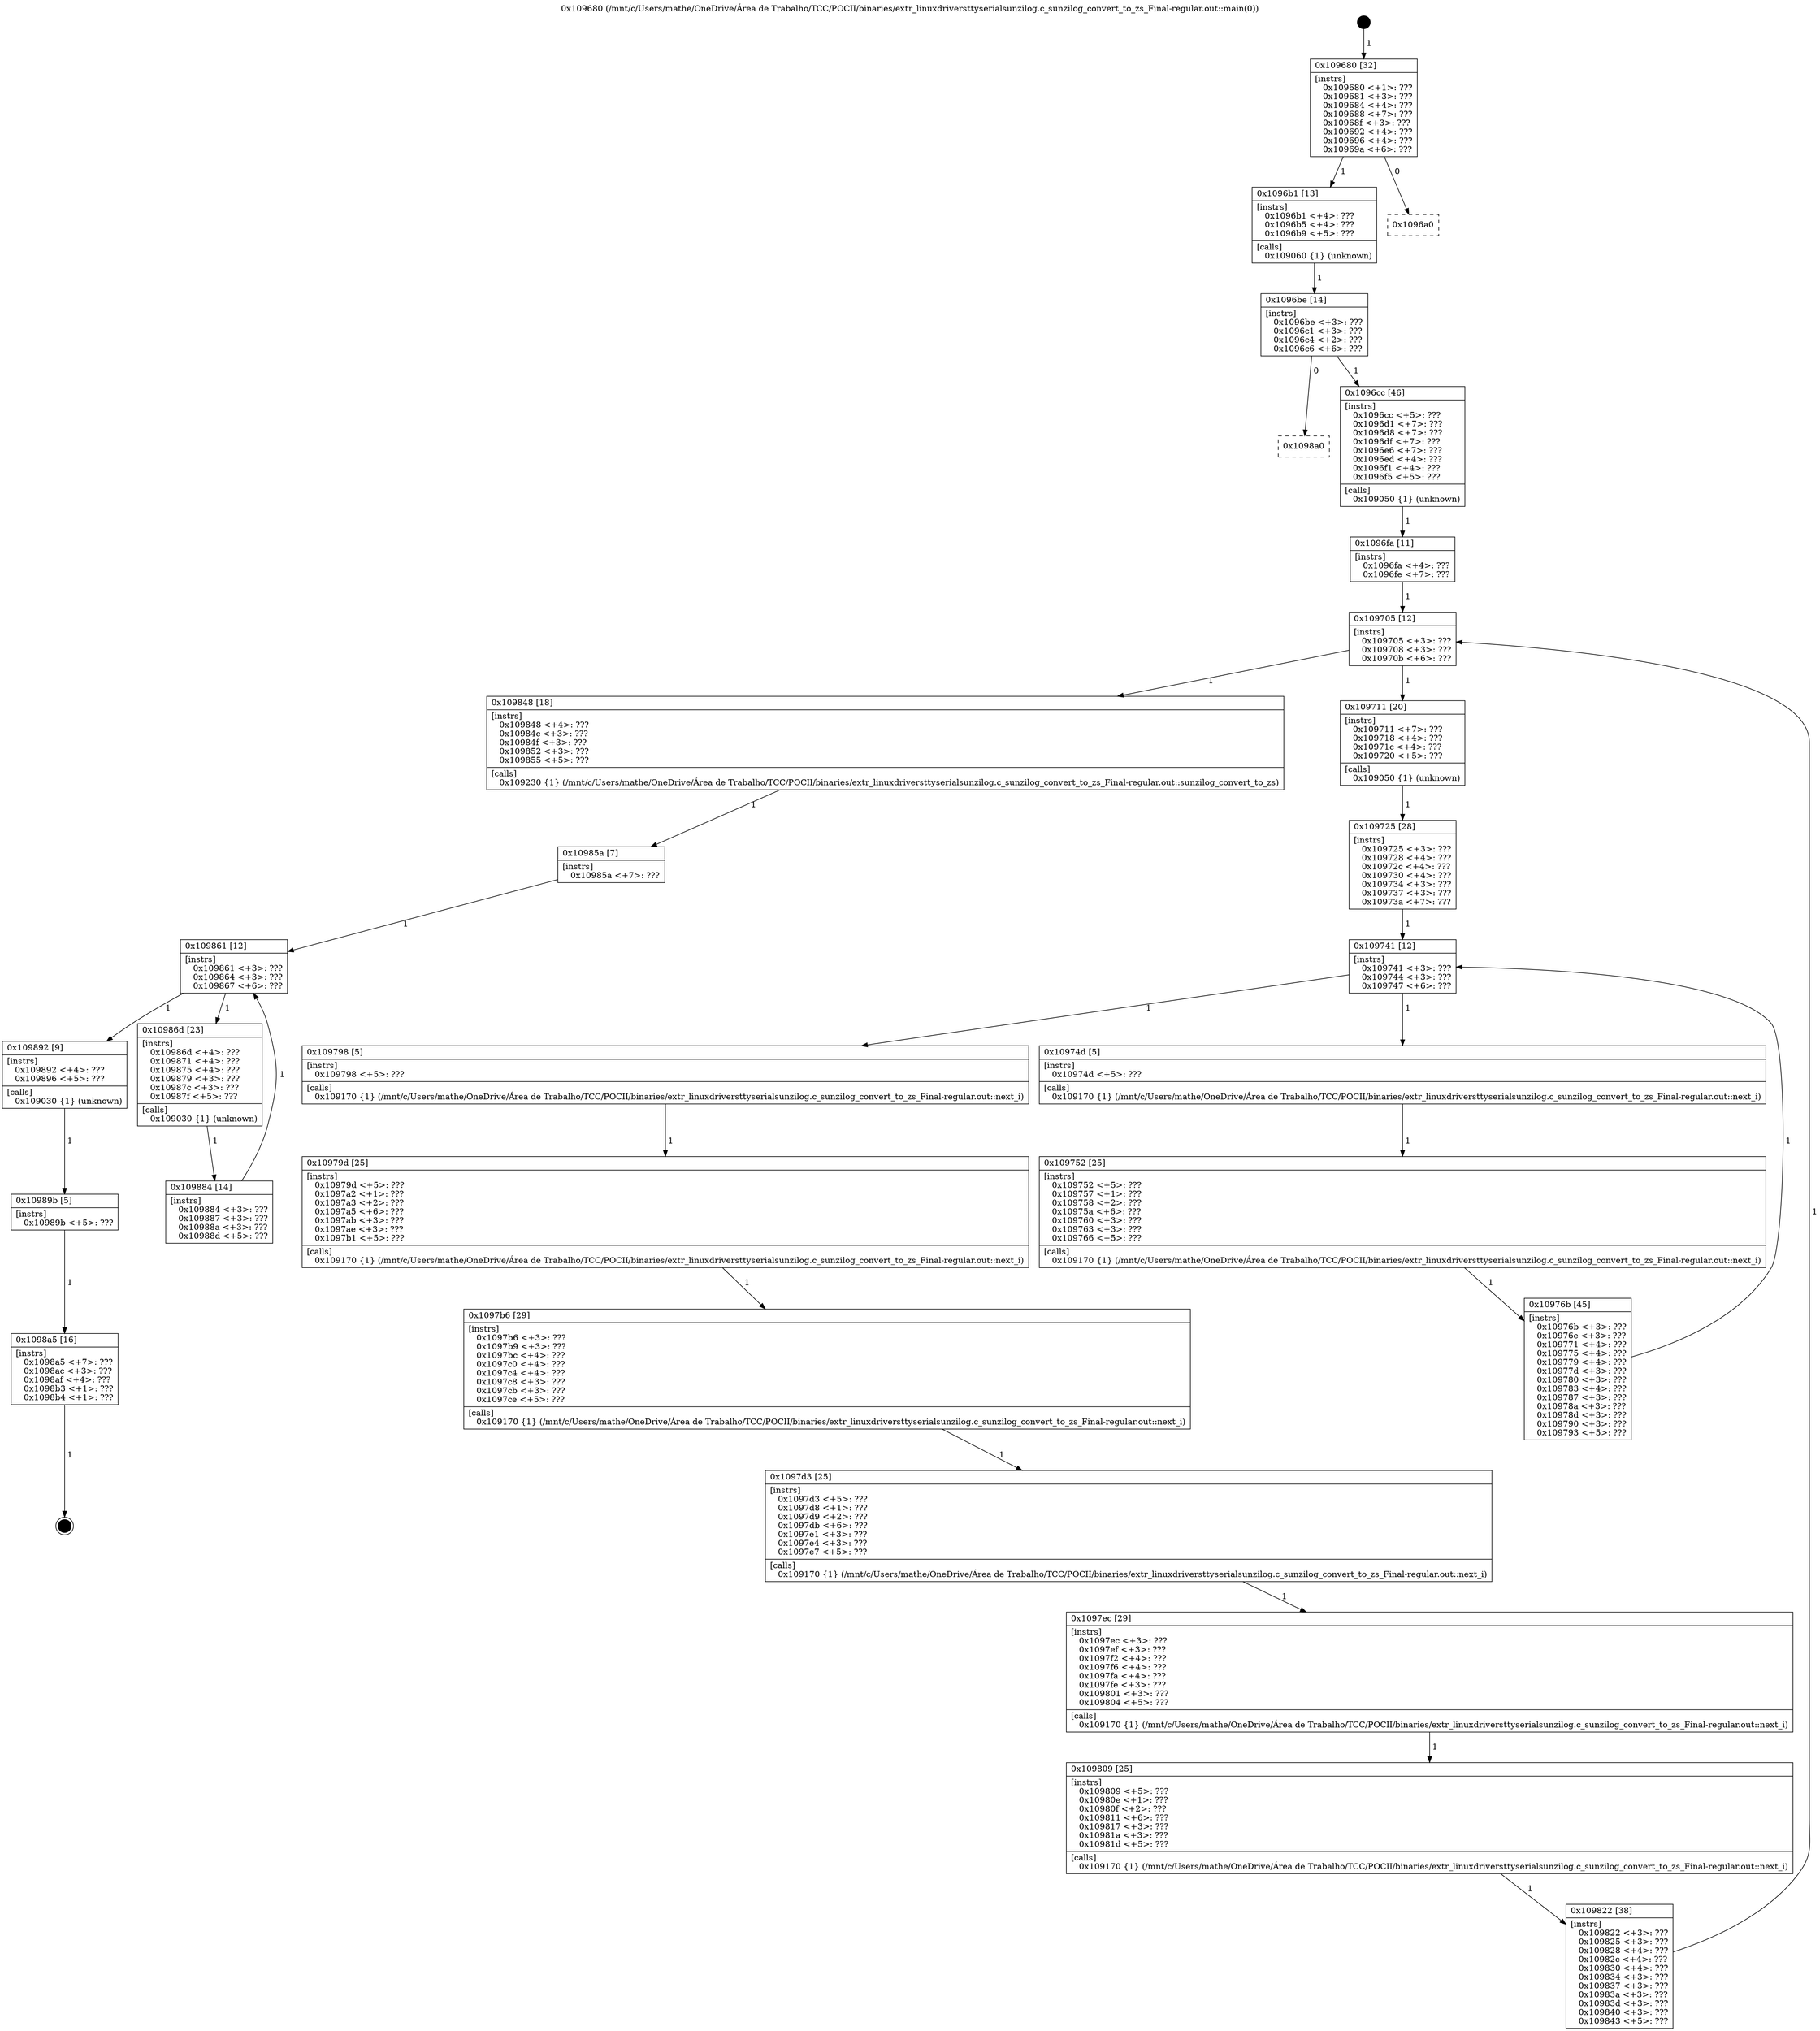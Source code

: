 digraph "0x109680" {
  label = "0x109680 (/mnt/c/Users/mathe/OneDrive/Área de Trabalho/TCC/POCII/binaries/extr_linuxdriversttyserialsunzilog.c_sunzilog_convert_to_zs_Final-regular.out::main(0))"
  labelloc = "t"
  node[shape=record]

  Entry [label="",width=0.3,height=0.3,shape=circle,fillcolor=black,style=filled]
  "0x109680" [label="{
     0x109680 [32]\l
     | [instrs]\l
     &nbsp;&nbsp;0x109680 \<+1\>: ???\l
     &nbsp;&nbsp;0x109681 \<+3\>: ???\l
     &nbsp;&nbsp;0x109684 \<+4\>: ???\l
     &nbsp;&nbsp;0x109688 \<+7\>: ???\l
     &nbsp;&nbsp;0x10968f \<+3\>: ???\l
     &nbsp;&nbsp;0x109692 \<+4\>: ???\l
     &nbsp;&nbsp;0x109696 \<+4\>: ???\l
     &nbsp;&nbsp;0x10969a \<+6\>: ???\l
  }"]
  "0x1096b1" [label="{
     0x1096b1 [13]\l
     | [instrs]\l
     &nbsp;&nbsp;0x1096b1 \<+4\>: ???\l
     &nbsp;&nbsp;0x1096b5 \<+4\>: ???\l
     &nbsp;&nbsp;0x1096b9 \<+5\>: ???\l
     | [calls]\l
     &nbsp;&nbsp;0x109060 \{1\} (unknown)\l
  }"]
  "0x1096a0" [label="{
     0x1096a0\l
  }", style=dashed]
  "0x1096be" [label="{
     0x1096be [14]\l
     | [instrs]\l
     &nbsp;&nbsp;0x1096be \<+3\>: ???\l
     &nbsp;&nbsp;0x1096c1 \<+3\>: ???\l
     &nbsp;&nbsp;0x1096c4 \<+2\>: ???\l
     &nbsp;&nbsp;0x1096c6 \<+6\>: ???\l
  }"]
  "0x1098a0" [label="{
     0x1098a0\l
  }", style=dashed]
  "0x1096cc" [label="{
     0x1096cc [46]\l
     | [instrs]\l
     &nbsp;&nbsp;0x1096cc \<+5\>: ???\l
     &nbsp;&nbsp;0x1096d1 \<+7\>: ???\l
     &nbsp;&nbsp;0x1096d8 \<+7\>: ???\l
     &nbsp;&nbsp;0x1096df \<+7\>: ???\l
     &nbsp;&nbsp;0x1096e6 \<+7\>: ???\l
     &nbsp;&nbsp;0x1096ed \<+4\>: ???\l
     &nbsp;&nbsp;0x1096f1 \<+4\>: ???\l
     &nbsp;&nbsp;0x1096f5 \<+5\>: ???\l
     | [calls]\l
     &nbsp;&nbsp;0x109050 \{1\} (unknown)\l
  }"]
  Exit [label="",width=0.3,height=0.3,shape=circle,fillcolor=black,style=filled,peripheries=2]
  "0x109705" [label="{
     0x109705 [12]\l
     | [instrs]\l
     &nbsp;&nbsp;0x109705 \<+3\>: ???\l
     &nbsp;&nbsp;0x109708 \<+3\>: ???\l
     &nbsp;&nbsp;0x10970b \<+6\>: ???\l
  }"]
  "0x109848" [label="{
     0x109848 [18]\l
     | [instrs]\l
     &nbsp;&nbsp;0x109848 \<+4\>: ???\l
     &nbsp;&nbsp;0x10984c \<+3\>: ???\l
     &nbsp;&nbsp;0x10984f \<+3\>: ???\l
     &nbsp;&nbsp;0x109852 \<+3\>: ???\l
     &nbsp;&nbsp;0x109855 \<+5\>: ???\l
     | [calls]\l
     &nbsp;&nbsp;0x109230 \{1\} (/mnt/c/Users/mathe/OneDrive/Área de Trabalho/TCC/POCII/binaries/extr_linuxdriversttyserialsunzilog.c_sunzilog_convert_to_zs_Final-regular.out::sunzilog_convert_to_zs)\l
  }"]
  "0x109711" [label="{
     0x109711 [20]\l
     | [instrs]\l
     &nbsp;&nbsp;0x109711 \<+7\>: ???\l
     &nbsp;&nbsp;0x109718 \<+4\>: ???\l
     &nbsp;&nbsp;0x10971c \<+4\>: ???\l
     &nbsp;&nbsp;0x109720 \<+5\>: ???\l
     | [calls]\l
     &nbsp;&nbsp;0x109050 \{1\} (unknown)\l
  }"]
  "0x109741" [label="{
     0x109741 [12]\l
     | [instrs]\l
     &nbsp;&nbsp;0x109741 \<+3\>: ???\l
     &nbsp;&nbsp;0x109744 \<+3\>: ???\l
     &nbsp;&nbsp;0x109747 \<+6\>: ???\l
  }"]
  "0x109798" [label="{
     0x109798 [5]\l
     | [instrs]\l
     &nbsp;&nbsp;0x109798 \<+5\>: ???\l
     | [calls]\l
     &nbsp;&nbsp;0x109170 \{1\} (/mnt/c/Users/mathe/OneDrive/Área de Trabalho/TCC/POCII/binaries/extr_linuxdriversttyserialsunzilog.c_sunzilog_convert_to_zs_Final-regular.out::next_i)\l
  }"]
  "0x10974d" [label="{
     0x10974d [5]\l
     | [instrs]\l
     &nbsp;&nbsp;0x10974d \<+5\>: ???\l
     | [calls]\l
     &nbsp;&nbsp;0x109170 \{1\} (/mnt/c/Users/mathe/OneDrive/Área de Trabalho/TCC/POCII/binaries/extr_linuxdriversttyserialsunzilog.c_sunzilog_convert_to_zs_Final-regular.out::next_i)\l
  }"]
  "0x109752" [label="{
     0x109752 [25]\l
     | [instrs]\l
     &nbsp;&nbsp;0x109752 \<+5\>: ???\l
     &nbsp;&nbsp;0x109757 \<+1\>: ???\l
     &nbsp;&nbsp;0x109758 \<+2\>: ???\l
     &nbsp;&nbsp;0x10975a \<+6\>: ???\l
     &nbsp;&nbsp;0x109760 \<+3\>: ???\l
     &nbsp;&nbsp;0x109763 \<+3\>: ???\l
     &nbsp;&nbsp;0x109766 \<+5\>: ???\l
     | [calls]\l
     &nbsp;&nbsp;0x109170 \{1\} (/mnt/c/Users/mathe/OneDrive/Área de Trabalho/TCC/POCII/binaries/extr_linuxdriversttyserialsunzilog.c_sunzilog_convert_to_zs_Final-regular.out::next_i)\l
  }"]
  "0x10976b" [label="{
     0x10976b [45]\l
     | [instrs]\l
     &nbsp;&nbsp;0x10976b \<+3\>: ???\l
     &nbsp;&nbsp;0x10976e \<+3\>: ???\l
     &nbsp;&nbsp;0x109771 \<+4\>: ???\l
     &nbsp;&nbsp;0x109775 \<+4\>: ???\l
     &nbsp;&nbsp;0x109779 \<+4\>: ???\l
     &nbsp;&nbsp;0x10977d \<+3\>: ???\l
     &nbsp;&nbsp;0x109780 \<+3\>: ???\l
     &nbsp;&nbsp;0x109783 \<+4\>: ???\l
     &nbsp;&nbsp;0x109787 \<+3\>: ???\l
     &nbsp;&nbsp;0x10978a \<+3\>: ???\l
     &nbsp;&nbsp;0x10978d \<+3\>: ???\l
     &nbsp;&nbsp;0x109790 \<+3\>: ???\l
     &nbsp;&nbsp;0x109793 \<+5\>: ???\l
  }"]
  "0x109725" [label="{
     0x109725 [28]\l
     | [instrs]\l
     &nbsp;&nbsp;0x109725 \<+3\>: ???\l
     &nbsp;&nbsp;0x109728 \<+4\>: ???\l
     &nbsp;&nbsp;0x10972c \<+4\>: ???\l
     &nbsp;&nbsp;0x109730 \<+4\>: ???\l
     &nbsp;&nbsp;0x109734 \<+3\>: ???\l
     &nbsp;&nbsp;0x109737 \<+3\>: ???\l
     &nbsp;&nbsp;0x10973a \<+7\>: ???\l
  }"]
  "0x10979d" [label="{
     0x10979d [25]\l
     | [instrs]\l
     &nbsp;&nbsp;0x10979d \<+5\>: ???\l
     &nbsp;&nbsp;0x1097a2 \<+1\>: ???\l
     &nbsp;&nbsp;0x1097a3 \<+2\>: ???\l
     &nbsp;&nbsp;0x1097a5 \<+6\>: ???\l
     &nbsp;&nbsp;0x1097ab \<+3\>: ???\l
     &nbsp;&nbsp;0x1097ae \<+3\>: ???\l
     &nbsp;&nbsp;0x1097b1 \<+5\>: ???\l
     | [calls]\l
     &nbsp;&nbsp;0x109170 \{1\} (/mnt/c/Users/mathe/OneDrive/Área de Trabalho/TCC/POCII/binaries/extr_linuxdriversttyserialsunzilog.c_sunzilog_convert_to_zs_Final-regular.out::next_i)\l
  }"]
  "0x1097b6" [label="{
     0x1097b6 [29]\l
     | [instrs]\l
     &nbsp;&nbsp;0x1097b6 \<+3\>: ???\l
     &nbsp;&nbsp;0x1097b9 \<+3\>: ???\l
     &nbsp;&nbsp;0x1097bc \<+4\>: ???\l
     &nbsp;&nbsp;0x1097c0 \<+4\>: ???\l
     &nbsp;&nbsp;0x1097c4 \<+4\>: ???\l
     &nbsp;&nbsp;0x1097c8 \<+3\>: ???\l
     &nbsp;&nbsp;0x1097cb \<+3\>: ???\l
     &nbsp;&nbsp;0x1097ce \<+5\>: ???\l
     | [calls]\l
     &nbsp;&nbsp;0x109170 \{1\} (/mnt/c/Users/mathe/OneDrive/Área de Trabalho/TCC/POCII/binaries/extr_linuxdriversttyserialsunzilog.c_sunzilog_convert_to_zs_Final-regular.out::next_i)\l
  }"]
  "0x1097d3" [label="{
     0x1097d3 [25]\l
     | [instrs]\l
     &nbsp;&nbsp;0x1097d3 \<+5\>: ???\l
     &nbsp;&nbsp;0x1097d8 \<+1\>: ???\l
     &nbsp;&nbsp;0x1097d9 \<+2\>: ???\l
     &nbsp;&nbsp;0x1097db \<+6\>: ???\l
     &nbsp;&nbsp;0x1097e1 \<+3\>: ???\l
     &nbsp;&nbsp;0x1097e4 \<+3\>: ???\l
     &nbsp;&nbsp;0x1097e7 \<+5\>: ???\l
     | [calls]\l
     &nbsp;&nbsp;0x109170 \{1\} (/mnt/c/Users/mathe/OneDrive/Área de Trabalho/TCC/POCII/binaries/extr_linuxdriversttyserialsunzilog.c_sunzilog_convert_to_zs_Final-regular.out::next_i)\l
  }"]
  "0x1097ec" [label="{
     0x1097ec [29]\l
     | [instrs]\l
     &nbsp;&nbsp;0x1097ec \<+3\>: ???\l
     &nbsp;&nbsp;0x1097ef \<+3\>: ???\l
     &nbsp;&nbsp;0x1097f2 \<+4\>: ???\l
     &nbsp;&nbsp;0x1097f6 \<+4\>: ???\l
     &nbsp;&nbsp;0x1097fa \<+4\>: ???\l
     &nbsp;&nbsp;0x1097fe \<+3\>: ???\l
     &nbsp;&nbsp;0x109801 \<+3\>: ???\l
     &nbsp;&nbsp;0x109804 \<+5\>: ???\l
     | [calls]\l
     &nbsp;&nbsp;0x109170 \{1\} (/mnt/c/Users/mathe/OneDrive/Área de Trabalho/TCC/POCII/binaries/extr_linuxdriversttyserialsunzilog.c_sunzilog_convert_to_zs_Final-regular.out::next_i)\l
  }"]
  "0x109809" [label="{
     0x109809 [25]\l
     | [instrs]\l
     &nbsp;&nbsp;0x109809 \<+5\>: ???\l
     &nbsp;&nbsp;0x10980e \<+1\>: ???\l
     &nbsp;&nbsp;0x10980f \<+2\>: ???\l
     &nbsp;&nbsp;0x109811 \<+6\>: ???\l
     &nbsp;&nbsp;0x109817 \<+3\>: ???\l
     &nbsp;&nbsp;0x10981a \<+3\>: ???\l
     &nbsp;&nbsp;0x10981d \<+5\>: ???\l
     | [calls]\l
     &nbsp;&nbsp;0x109170 \{1\} (/mnt/c/Users/mathe/OneDrive/Área de Trabalho/TCC/POCII/binaries/extr_linuxdriversttyserialsunzilog.c_sunzilog_convert_to_zs_Final-regular.out::next_i)\l
  }"]
  "0x109822" [label="{
     0x109822 [38]\l
     | [instrs]\l
     &nbsp;&nbsp;0x109822 \<+3\>: ???\l
     &nbsp;&nbsp;0x109825 \<+3\>: ???\l
     &nbsp;&nbsp;0x109828 \<+4\>: ???\l
     &nbsp;&nbsp;0x10982c \<+4\>: ???\l
     &nbsp;&nbsp;0x109830 \<+4\>: ???\l
     &nbsp;&nbsp;0x109834 \<+3\>: ???\l
     &nbsp;&nbsp;0x109837 \<+3\>: ???\l
     &nbsp;&nbsp;0x10983a \<+3\>: ???\l
     &nbsp;&nbsp;0x10983d \<+3\>: ???\l
     &nbsp;&nbsp;0x109840 \<+3\>: ???\l
     &nbsp;&nbsp;0x109843 \<+5\>: ???\l
  }"]
  "0x1096fa" [label="{
     0x1096fa [11]\l
     | [instrs]\l
     &nbsp;&nbsp;0x1096fa \<+4\>: ???\l
     &nbsp;&nbsp;0x1096fe \<+7\>: ???\l
  }"]
  "0x109861" [label="{
     0x109861 [12]\l
     | [instrs]\l
     &nbsp;&nbsp;0x109861 \<+3\>: ???\l
     &nbsp;&nbsp;0x109864 \<+3\>: ???\l
     &nbsp;&nbsp;0x109867 \<+6\>: ???\l
  }"]
  "0x109892" [label="{
     0x109892 [9]\l
     | [instrs]\l
     &nbsp;&nbsp;0x109892 \<+4\>: ???\l
     &nbsp;&nbsp;0x109896 \<+5\>: ???\l
     | [calls]\l
     &nbsp;&nbsp;0x109030 \{1\} (unknown)\l
  }"]
  "0x10986d" [label="{
     0x10986d [23]\l
     | [instrs]\l
     &nbsp;&nbsp;0x10986d \<+4\>: ???\l
     &nbsp;&nbsp;0x109871 \<+4\>: ???\l
     &nbsp;&nbsp;0x109875 \<+4\>: ???\l
     &nbsp;&nbsp;0x109879 \<+3\>: ???\l
     &nbsp;&nbsp;0x10987c \<+3\>: ???\l
     &nbsp;&nbsp;0x10987f \<+5\>: ???\l
     | [calls]\l
     &nbsp;&nbsp;0x109030 \{1\} (unknown)\l
  }"]
  "0x109884" [label="{
     0x109884 [14]\l
     | [instrs]\l
     &nbsp;&nbsp;0x109884 \<+3\>: ???\l
     &nbsp;&nbsp;0x109887 \<+3\>: ???\l
     &nbsp;&nbsp;0x10988a \<+3\>: ???\l
     &nbsp;&nbsp;0x10988d \<+5\>: ???\l
  }"]
  "0x10985a" [label="{
     0x10985a [7]\l
     | [instrs]\l
     &nbsp;&nbsp;0x10985a \<+7\>: ???\l
  }"]
  "0x10989b" [label="{
     0x10989b [5]\l
     | [instrs]\l
     &nbsp;&nbsp;0x10989b \<+5\>: ???\l
  }"]
  "0x1098a5" [label="{
     0x1098a5 [16]\l
     | [instrs]\l
     &nbsp;&nbsp;0x1098a5 \<+7\>: ???\l
     &nbsp;&nbsp;0x1098ac \<+3\>: ???\l
     &nbsp;&nbsp;0x1098af \<+4\>: ???\l
     &nbsp;&nbsp;0x1098b3 \<+1\>: ???\l
     &nbsp;&nbsp;0x1098b4 \<+1\>: ???\l
  }"]
  Entry -> "0x109680" [label=" 1"]
  "0x109680" -> "0x1096b1" [label=" 1"]
  "0x109680" -> "0x1096a0" [label=" 0"]
  "0x1096b1" -> "0x1096be" [label=" 1"]
  "0x1096be" -> "0x1098a0" [label=" 0"]
  "0x1096be" -> "0x1096cc" [label=" 1"]
  "0x1098a5" -> Exit [label=" 1"]
  "0x1096cc" -> "0x1096fa" [label=" 1"]
  "0x109705" -> "0x109848" [label=" 1"]
  "0x109705" -> "0x109711" [label=" 1"]
  "0x109711" -> "0x109725" [label=" 1"]
  "0x109741" -> "0x109798" [label=" 1"]
  "0x109741" -> "0x10974d" [label=" 1"]
  "0x10974d" -> "0x109752" [label=" 1"]
  "0x109752" -> "0x10976b" [label=" 1"]
  "0x109725" -> "0x109741" [label=" 1"]
  "0x10976b" -> "0x109741" [label=" 1"]
  "0x109798" -> "0x10979d" [label=" 1"]
  "0x10979d" -> "0x1097b6" [label=" 1"]
  "0x1097b6" -> "0x1097d3" [label=" 1"]
  "0x1097d3" -> "0x1097ec" [label=" 1"]
  "0x1097ec" -> "0x109809" [label=" 1"]
  "0x109809" -> "0x109822" [label=" 1"]
  "0x1096fa" -> "0x109705" [label=" 1"]
  "0x109822" -> "0x109705" [label=" 1"]
  "0x109848" -> "0x10985a" [label=" 1"]
  "0x109861" -> "0x109892" [label=" 1"]
  "0x109861" -> "0x10986d" [label=" 1"]
  "0x10986d" -> "0x109884" [label=" 1"]
  "0x10985a" -> "0x109861" [label=" 1"]
  "0x109884" -> "0x109861" [label=" 1"]
  "0x109892" -> "0x10989b" [label=" 1"]
  "0x10989b" -> "0x1098a5" [label=" 1"]
}
